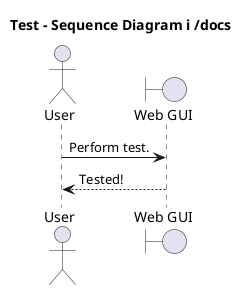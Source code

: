 @startuml

title "Test - Sequence Diagram i /docs"

actor User
boundary "Web GUI" as GUI

User -> GUI: Perform test.
GUI --> User: Tested!

@enduml
